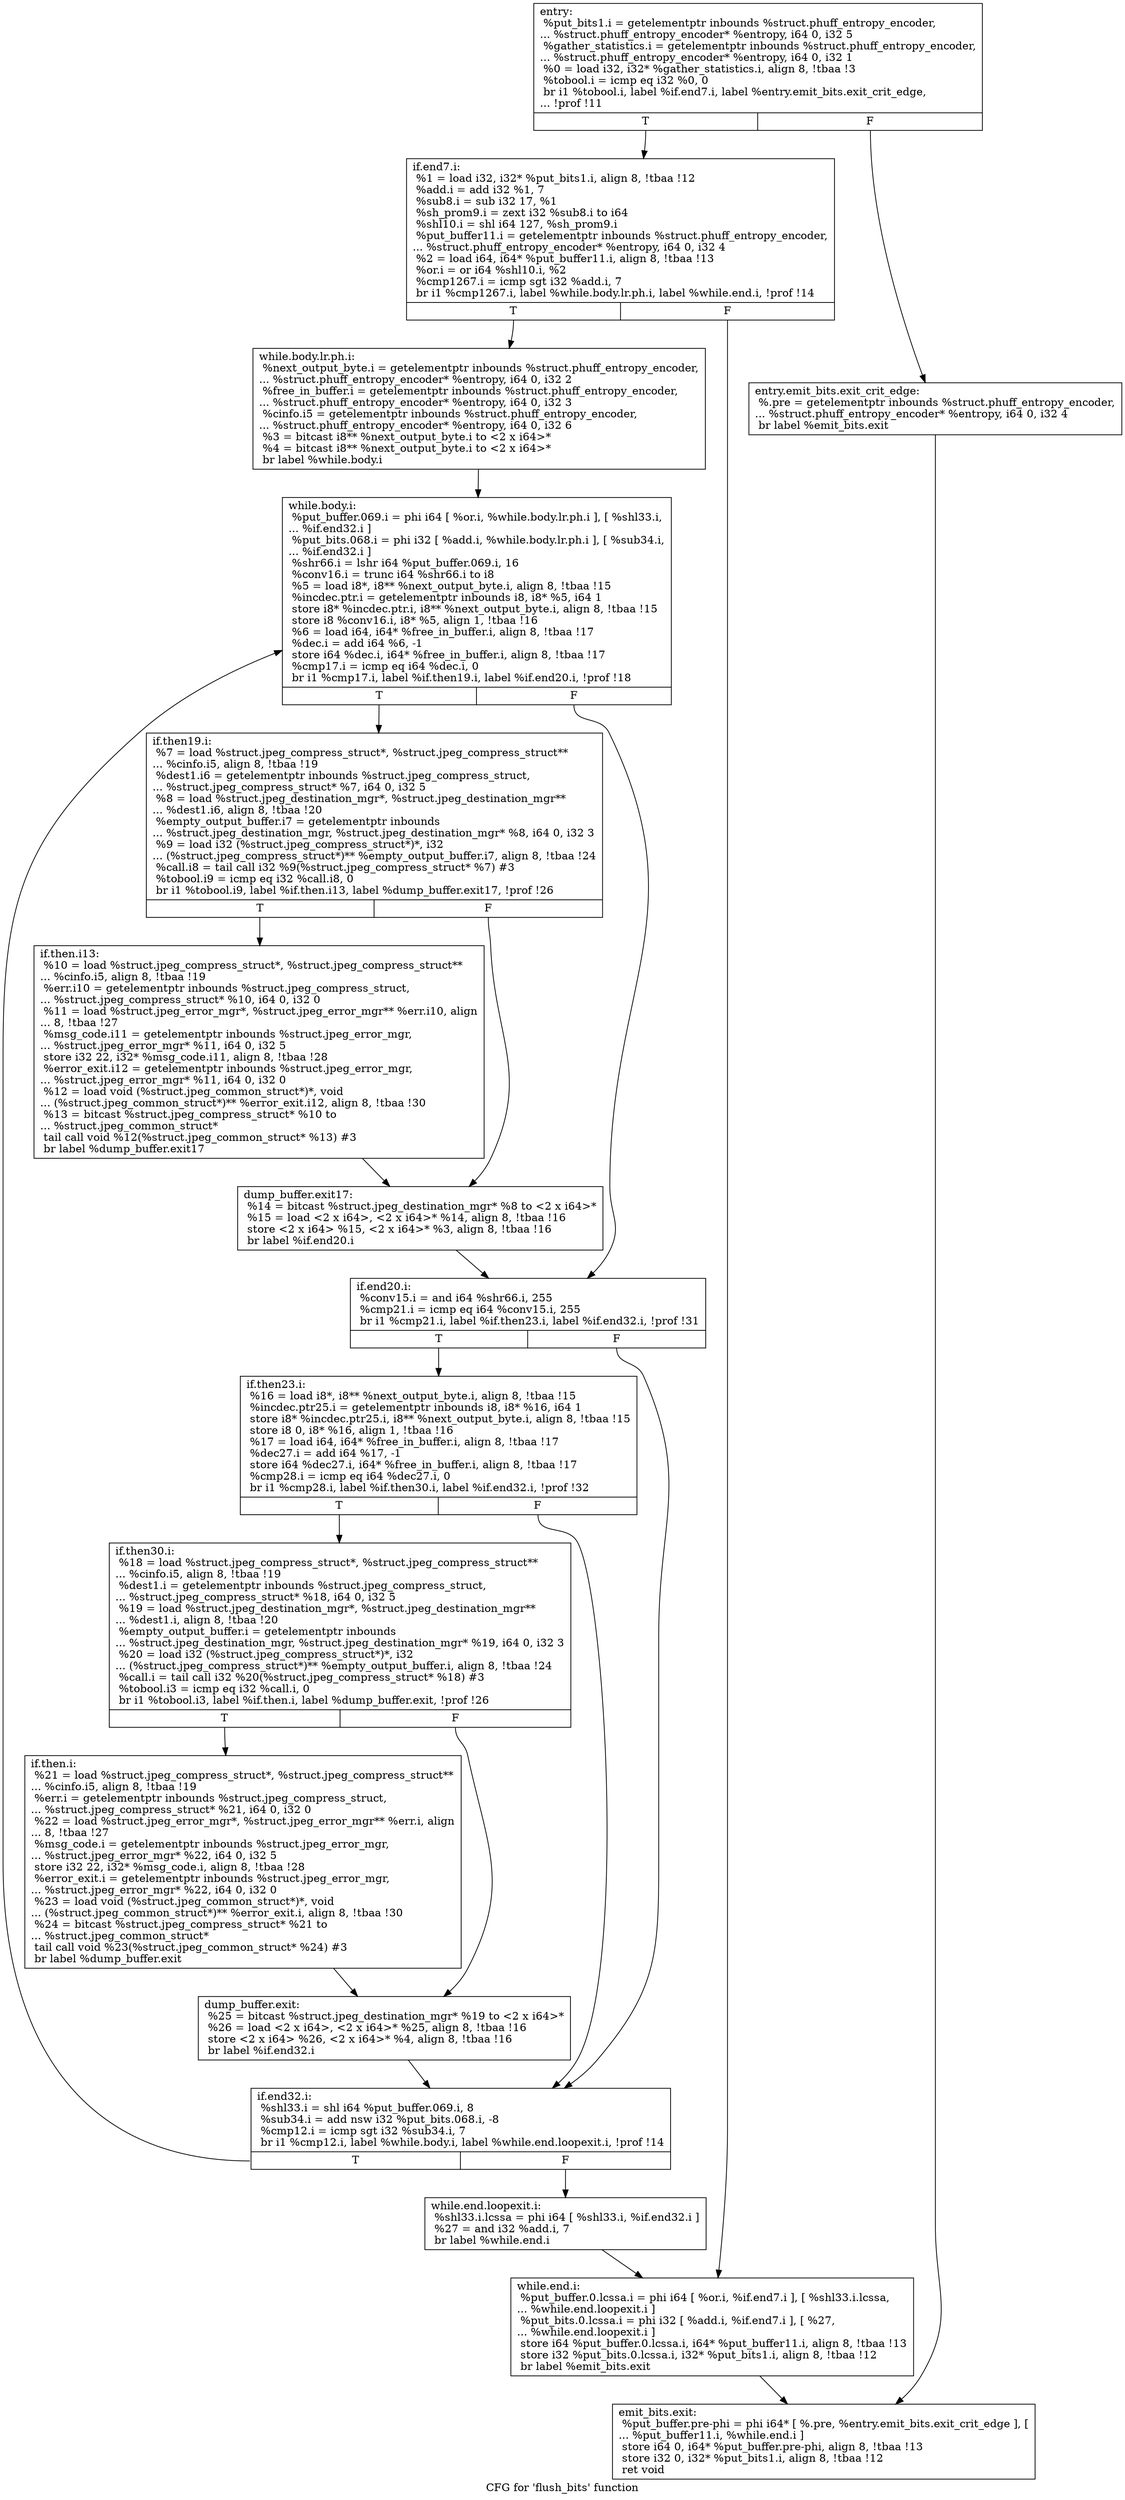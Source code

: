 digraph "CFG for 'flush_bits' function" {
	label="CFG for 'flush_bits' function";

	Node0x56bc740 [shape=record,label="{entry:\l  %put_bits1.i = getelementptr inbounds %struct.phuff_entropy_encoder,\l... %struct.phuff_entropy_encoder* %entropy, i64 0, i32 5\l  %gather_statistics.i = getelementptr inbounds %struct.phuff_entropy_encoder,\l... %struct.phuff_entropy_encoder* %entropy, i64 0, i32 1\l  %0 = load i32, i32* %gather_statistics.i, align 8, !tbaa !3\l  %tobool.i = icmp eq i32 %0, 0\l  br i1 %tobool.i, label %if.end7.i, label %entry.emit_bits.exit_crit_edge,\l... !prof !11\l|{<s0>T|<s1>F}}"];
	Node0x56bc740:s0 -> Node0x565c440;
	Node0x56bc740:s1 -> Node0x565c550;
	Node0x565c550 [shape=record,label="{entry.emit_bits.exit_crit_edge:                   \l  %.pre = getelementptr inbounds %struct.phuff_entropy_encoder,\l... %struct.phuff_entropy_encoder* %entropy, i64 0, i32 4\l  br label %emit_bits.exit\l}"];
	Node0x565c550 -> Node0x565c7c0;
	Node0x565c440 [shape=record,label="{if.end7.i:                                        \l  %1 = load i32, i32* %put_bits1.i, align 8, !tbaa !12\l  %add.i = add i32 %1, 7\l  %sub8.i = sub i32 17, %1\l  %sh_prom9.i = zext i32 %sub8.i to i64\l  %shl10.i = shl i64 127, %sh_prom9.i\l  %put_buffer11.i = getelementptr inbounds %struct.phuff_entropy_encoder,\l... %struct.phuff_entropy_encoder* %entropy, i64 0, i32 4\l  %2 = load i64, i64* %put_buffer11.i, align 8, !tbaa !13\l  %or.i = or i64 %shl10.i, %2\l  %cmp1267.i = icmp sgt i32 %add.i, 7\l  br i1 %cmp1267.i, label %while.body.lr.ph.i, label %while.end.i, !prof !14\l|{<s0>T|<s1>F}}"];
	Node0x565c440:s0 -> Node0x565cdf0;
	Node0x565c440:s1 -> Node0x565cef0;
	Node0x565cdf0 [shape=record,label="{while.body.lr.ph.i:                               \l  %next_output_byte.i = getelementptr inbounds %struct.phuff_entropy_encoder,\l... %struct.phuff_entropy_encoder* %entropy, i64 0, i32 2\l  %free_in_buffer.i = getelementptr inbounds %struct.phuff_entropy_encoder,\l... %struct.phuff_entropy_encoder* %entropy, i64 0, i32 3\l  %cinfo.i5 = getelementptr inbounds %struct.phuff_entropy_encoder,\l... %struct.phuff_entropy_encoder* %entropy, i64 0, i32 6\l  %3 = bitcast i8** %next_output_byte.i to \<2 x i64\>*\l  %4 = bitcast i8** %next_output_byte.i to \<2 x i64\>*\l  br label %while.body.i\l}"];
	Node0x565cdf0 -> Node0x565d3e0;
	Node0x565d3e0 [shape=record,label="{while.body.i:                                     \l  %put_buffer.069.i = phi i64 [ %or.i, %while.body.lr.ph.i ], [ %shl33.i,\l... %if.end32.i ]\l  %put_bits.068.i = phi i32 [ %add.i, %while.body.lr.ph.i ], [ %sub34.i,\l... %if.end32.i ]\l  %shr66.i = lshr i64 %put_buffer.069.i, 16\l  %conv16.i = trunc i64 %shr66.i to i8\l  %5 = load i8*, i8** %next_output_byte.i, align 8, !tbaa !15\l  %incdec.ptr.i = getelementptr inbounds i8, i8* %5, i64 1\l  store i8* %incdec.ptr.i, i8** %next_output_byte.i, align 8, !tbaa !15\l  store i8 %conv16.i, i8* %5, align 1, !tbaa !16\l  %6 = load i64, i64* %free_in_buffer.i, align 8, !tbaa !17\l  %dec.i = add i64 %6, -1\l  store i64 %dec.i, i64* %free_in_buffer.i, align 8, !tbaa !17\l  %cmp17.i = icmp eq i64 %dec.i, 0\l  br i1 %cmp17.i, label %if.then19.i, label %if.end20.i, !prof !18\l|{<s0>T|<s1>F}}"];
	Node0x565d3e0:s0 -> Node0x565df80;
	Node0x565d3e0:s1 -> Node0x565e030;
	Node0x565df80 [shape=record,label="{if.then19.i:                                      \l  %7 = load %struct.jpeg_compress_struct*, %struct.jpeg_compress_struct**\l... %cinfo.i5, align 8, !tbaa !19\l  %dest1.i6 = getelementptr inbounds %struct.jpeg_compress_struct,\l... %struct.jpeg_compress_struct* %7, i64 0, i32 5\l  %8 = load %struct.jpeg_destination_mgr*, %struct.jpeg_destination_mgr**\l... %dest1.i6, align 8, !tbaa !20\l  %empty_output_buffer.i7 = getelementptr inbounds\l... %struct.jpeg_destination_mgr, %struct.jpeg_destination_mgr* %8, i64 0, i32 3\l  %9 = load i32 (%struct.jpeg_compress_struct*)*, i32\l... (%struct.jpeg_compress_struct*)** %empty_output_buffer.i7, align 8, !tbaa !24\l  %call.i8 = tail call i32 %9(%struct.jpeg_compress_struct* %7) #3\l  %tobool.i9 = icmp eq i32 %call.i8, 0\l  br i1 %tobool.i9, label %if.then.i13, label %dump_buffer.exit17, !prof !26\l|{<s0>T|<s1>F}}"];
	Node0x565df80:s0 -> Node0x5674720;
	Node0x565df80:s1 -> Node0x5674830;
	Node0x5674720 [shape=record,label="{if.then.i13:                                      \l  %10 = load %struct.jpeg_compress_struct*, %struct.jpeg_compress_struct**\l... %cinfo.i5, align 8, !tbaa !19\l  %err.i10 = getelementptr inbounds %struct.jpeg_compress_struct,\l... %struct.jpeg_compress_struct* %10, i64 0, i32 0\l  %11 = load %struct.jpeg_error_mgr*, %struct.jpeg_error_mgr** %err.i10, align\l... 8, !tbaa !27\l  %msg_code.i11 = getelementptr inbounds %struct.jpeg_error_mgr,\l... %struct.jpeg_error_mgr* %11, i64 0, i32 5\l  store i32 22, i32* %msg_code.i11, align 8, !tbaa !28\l  %error_exit.i12 = getelementptr inbounds %struct.jpeg_error_mgr,\l... %struct.jpeg_error_mgr* %11, i64 0, i32 0\l  %12 = load void (%struct.jpeg_common_struct*)*, void\l... (%struct.jpeg_common_struct*)** %error_exit.i12, align 8, !tbaa !30\l  %13 = bitcast %struct.jpeg_compress_struct* %10 to\l... %struct.jpeg_common_struct*\l  tail call void %12(%struct.jpeg_common_struct* %13) #3\l  br label %dump_buffer.exit17\l}"];
	Node0x5674720 -> Node0x5674830;
	Node0x5674830 [shape=record,label="{dump_buffer.exit17:                               \l  %14 = bitcast %struct.jpeg_destination_mgr* %8 to \<2 x i64\>*\l  %15 = load \<2 x i64\>, \<2 x i64\>* %14, align 8, !tbaa !16\l  store \<2 x i64\> %15, \<2 x i64\>* %3, align 8, !tbaa !16\l  br label %if.end20.i\l}"];
	Node0x5674830 -> Node0x565e030;
	Node0x565e030 [shape=record,label="{if.end20.i:                                       \l  %conv15.i = and i64 %shr66.i, 255\l  %cmp21.i = icmp eq i64 %conv15.i, 255\l  br i1 %cmp21.i, label %if.then23.i, label %if.end32.i, !prof !31\l|{<s0>T|<s1>F}}"];
	Node0x565e030:s0 -> Node0x5674f70;
	Node0x565e030:s1 -> Node0x565d4f0;
	Node0x5674f70 [shape=record,label="{if.then23.i:                                      \l  %16 = load i8*, i8** %next_output_byte.i, align 8, !tbaa !15\l  %incdec.ptr25.i = getelementptr inbounds i8, i8* %16, i64 1\l  store i8* %incdec.ptr25.i, i8** %next_output_byte.i, align 8, !tbaa !15\l  store i8 0, i8* %16, align 1, !tbaa !16\l  %17 = load i64, i64* %free_in_buffer.i, align 8, !tbaa !17\l  %dec27.i = add i64 %17, -1\l  store i64 %dec27.i, i64* %free_in_buffer.i, align 8, !tbaa !17\l  %cmp28.i = icmp eq i64 %dec27.i, 0\l  br i1 %cmp28.i, label %if.then30.i, label %if.end32.i, !prof !32\l|{<s0>T|<s1>F}}"];
	Node0x5674f70:s0 -> Node0x565f5c0;
	Node0x5674f70:s1 -> Node0x565d4f0;
	Node0x565f5c0 [shape=record,label="{if.then30.i:                                      \l  %18 = load %struct.jpeg_compress_struct*, %struct.jpeg_compress_struct**\l... %cinfo.i5, align 8, !tbaa !19\l  %dest1.i = getelementptr inbounds %struct.jpeg_compress_struct,\l... %struct.jpeg_compress_struct* %18, i64 0, i32 5\l  %19 = load %struct.jpeg_destination_mgr*, %struct.jpeg_destination_mgr**\l... %dest1.i, align 8, !tbaa !20\l  %empty_output_buffer.i = getelementptr inbounds\l... %struct.jpeg_destination_mgr, %struct.jpeg_destination_mgr* %19, i64 0, i32 3\l  %20 = load i32 (%struct.jpeg_compress_struct*)*, i32\l... (%struct.jpeg_compress_struct*)** %empty_output_buffer.i, align 8, !tbaa !24\l  %call.i = tail call i32 %20(%struct.jpeg_compress_struct* %18) #3\l  %tobool.i3 = icmp eq i32 %call.i, 0\l  br i1 %tobool.i3, label %if.then.i, label %dump_buffer.exit, !prof !26\l|{<s0>T|<s1>F}}"];
	Node0x565f5c0:s0 -> Node0x565fe60;
	Node0x565f5c0:s1 -> Node0x565ff70;
	Node0x565fe60 [shape=record,label="{if.then.i:                                        \l  %21 = load %struct.jpeg_compress_struct*, %struct.jpeg_compress_struct**\l... %cinfo.i5, align 8, !tbaa !19\l  %err.i = getelementptr inbounds %struct.jpeg_compress_struct,\l... %struct.jpeg_compress_struct* %21, i64 0, i32 0\l  %22 = load %struct.jpeg_error_mgr*, %struct.jpeg_error_mgr** %err.i, align\l... 8, !tbaa !27\l  %msg_code.i = getelementptr inbounds %struct.jpeg_error_mgr,\l... %struct.jpeg_error_mgr* %22, i64 0, i32 5\l  store i32 22, i32* %msg_code.i, align 8, !tbaa !28\l  %error_exit.i = getelementptr inbounds %struct.jpeg_error_mgr,\l... %struct.jpeg_error_mgr* %22, i64 0, i32 0\l  %23 = load void (%struct.jpeg_common_struct*)*, void\l... (%struct.jpeg_common_struct*)** %error_exit.i, align 8, !tbaa !30\l  %24 = bitcast %struct.jpeg_compress_struct* %21 to\l... %struct.jpeg_common_struct*\l  tail call void %23(%struct.jpeg_common_struct* %24) #3\l  br label %dump_buffer.exit\l}"];
	Node0x565fe60 -> Node0x565ff70;
	Node0x565ff70 [shape=record,label="{dump_buffer.exit:                                 \l  %25 = bitcast %struct.jpeg_destination_mgr* %19 to \<2 x i64\>*\l  %26 = load \<2 x i64\>, \<2 x i64\>* %25, align 8, !tbaa !16\l  store \<2 x i64\> %26, \<2 x i64\>* %4, align 8, !tbaa !16\l  br label %if.end32.i\l}"];
	Node0x565ff70 -> Node0x565d4f0;
	Node0x565d4f0 [shape=record,label="{if.end32.i:                                       \l  %shl33.i = shl i64 %put_buffer.069.i, 8\l  %sub34.i = add nsw i32 %put_bits.068.i, -8\l  %cmp12.i = icmp sgt i32 %sub34.i, 7\l  br i1 %cmp12.i, label %while.body.i, label %while.end.loopexit.i, !prof !14\l|{<s0>T|<s1>F}}"];
	Node0x565d4f0:s0 -> Node0x565d3e0;
	Node0x565d4f0:s1 -> Node0x5660910;
	Node0x5660910 [shape=record,label="{while.end.loopexit.i:                             \l  %shl33.i.lcssa = phi i64 [ %shl33.i, %if.end32.i ]\l  %27 = and i32 %add.i, 7\l  br label %while.end.i\l}"];
	Node0x5660910 -> Node0x565cef0;
	Node0x565cef0 [shape=record,label="{while.end.i:                                      \l  %put_buffer.0.lcssa.i = phi i64 [ %or.i, %if.end7.i ], [ %shl33.i.lcssa,\l... %while.end.loopexit.i ]\l  %put_bits.0.lcssa.i = phi i32 [ %add.i, %if.end7.i ], [ %27,\l... %while.end.loopexit.i ]\l  store i64 %put_buffer.0.lcssa.i, i64* %put_buffer11.i, align 8, !tbaa !13\l  store i32 %put_bits.0.lcssa.i, i32* %put_bits1.i, align 8, !tbaa !12\l  br label %emit_bits.exit\l}"];
	Node0x565cef0 -> Node0x565c7c0;
	Node0x565c7c0 [shape=record,label="{emit_bits.exit:                                   \l  %put_buffer.pre-phi = phi i64* [ %.pre, %entry.emit_bits.exit_crit_edge ], [\l... %put_buffer11.i, %while.end.i ]\l  store i64 0, i64* %put_buffer.pre-phi, align 8, !tbaa !13\l  store i32 0, i32* %put_bits1.i, align 8, !tbaa !12\l  ret void\l}"];
}
